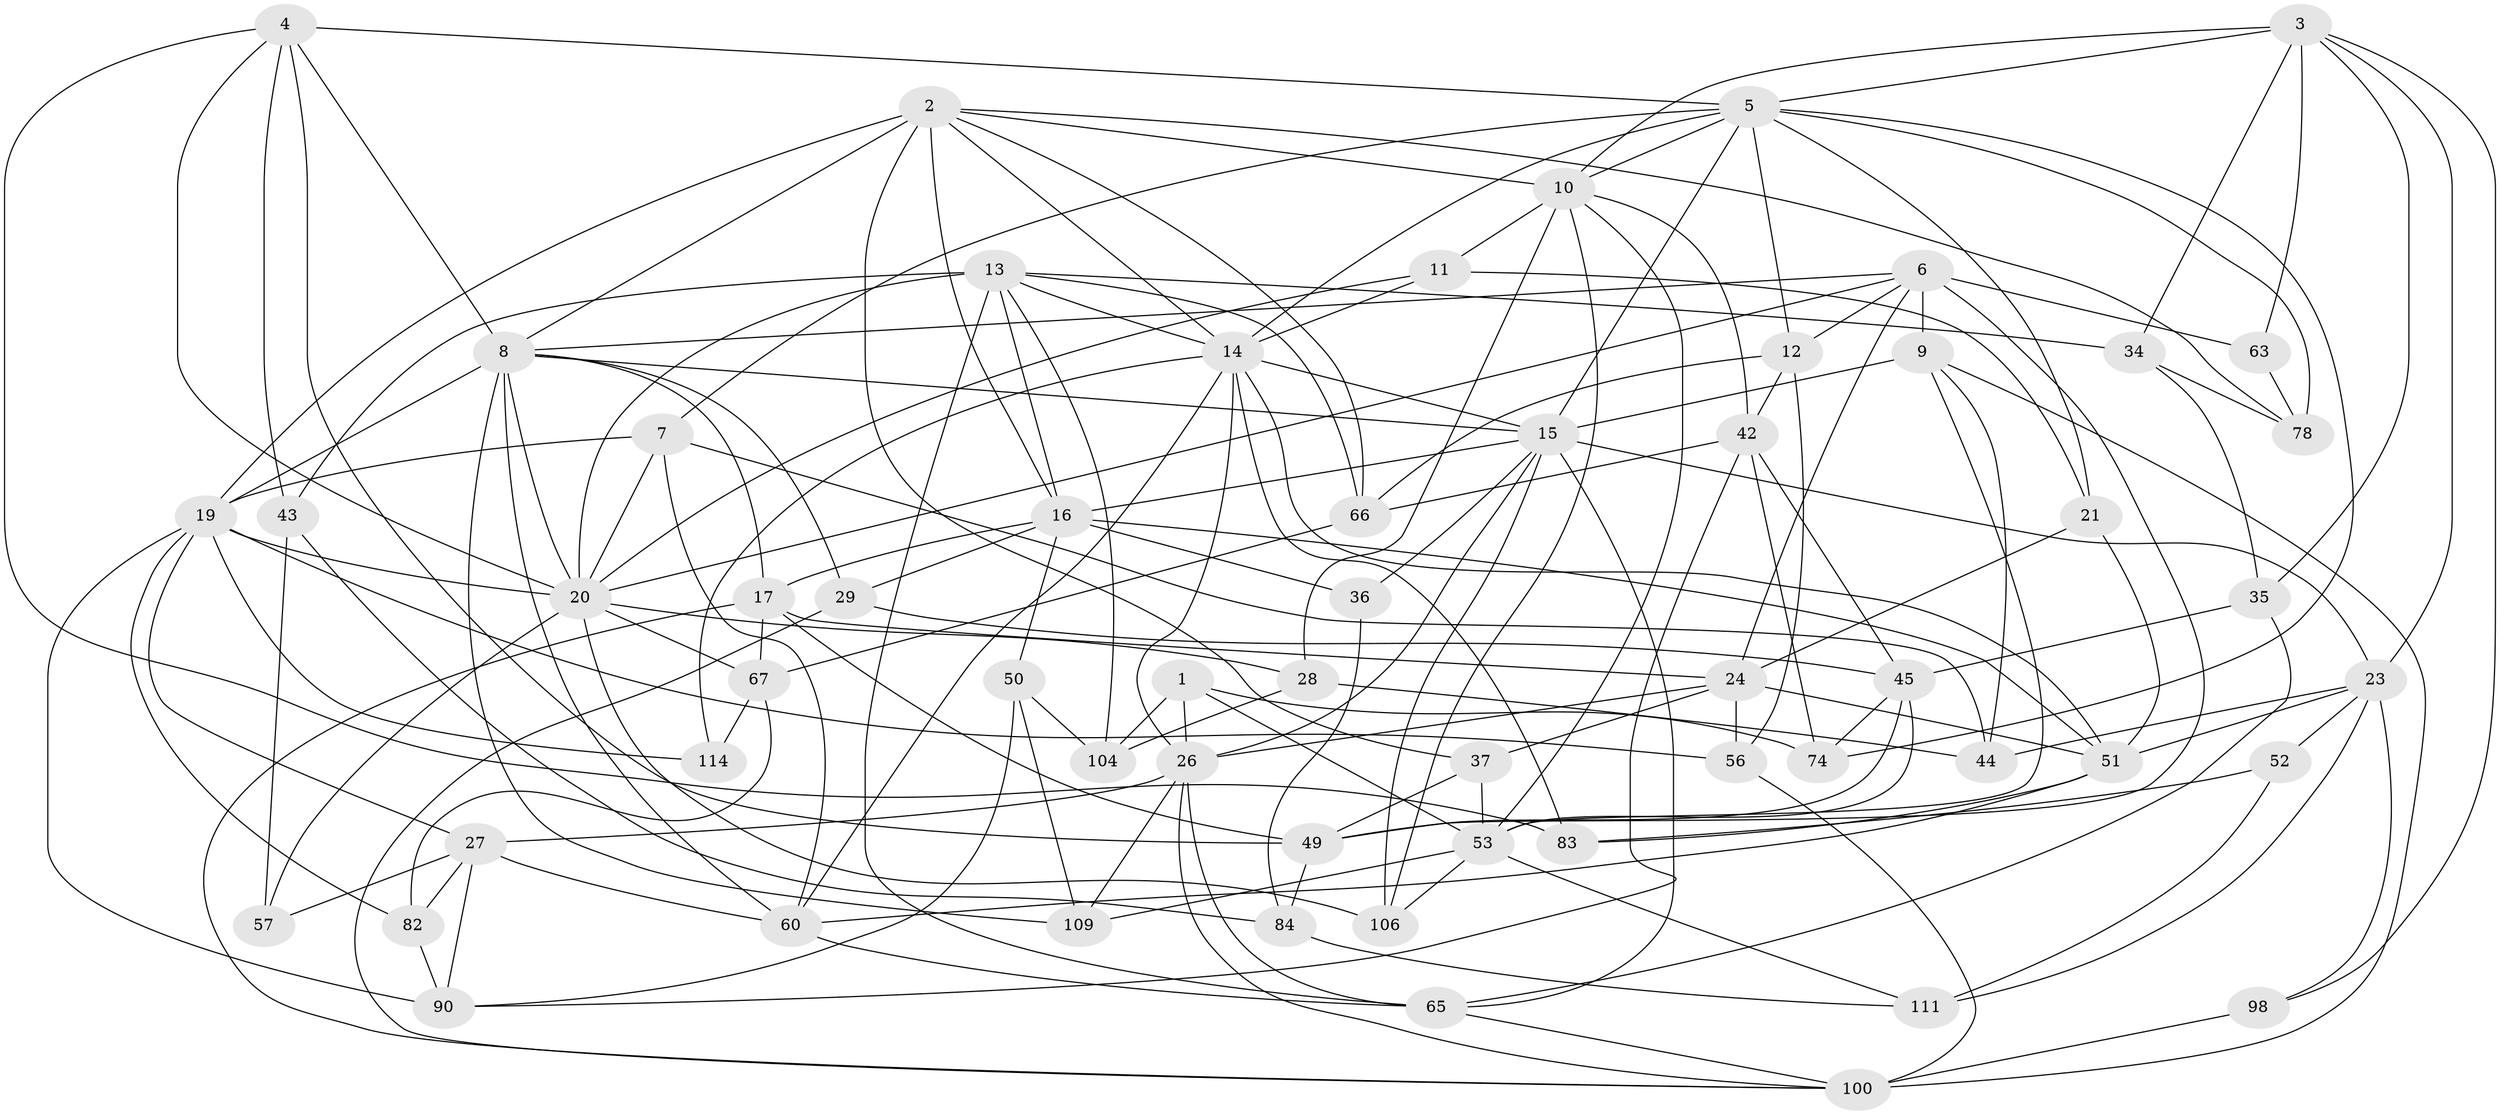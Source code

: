 // original degree distribution, {4: 1.0}
// Generated by graph-tools (version 1.1) at 2025/16/03/09/25 04:16:29]
// undirected, 59 vertices, 165 edges
graph export_dot {
graph [start="1"]
  node [color=gray90,style=filled];
  1;
  2 [super="+39"];
  3 [super="+40"];
  4 [super="+76"];
  5 [super="+79+58+32"];
  6 [super="+25+30"];
  7 [super="+47"];
  8 [super="+85+93"];
  9 [super="+38"];
  10 [super="+70+96"];
  11;
  12 [super="+69"];
  13 [super="+81+22"];
  14 [super="+68+116+33"];
  15 [super="+18+64"];
  16 [super="+62+99"];
  17 [super="+31"];
  19 [super="+48+89"];
  20 [super="+55+101"];
  21;
  23 [super="+41"];
  24 [super="+77"];
  26 [super="+87"];
  27 [super="+59"];
  28;
  29;
  34;
  35;
  36;
  37;
  42 [super="+61"];
  43;
  44;
  45 [super="+110"];
  49 [super="+103"];
  50;
  51 [super="+107+86"];
  52;
  53 [super="+54"];
  56;
  57;
  60 [super="+113"];
  63;
  65 [super="+71"];
  66 [super="+75"];
  67 [super="+117"];
  74;
  78;
  82;
  83;
  84;
  90 [super="+91"];
  98;
  100 [super="+102"];
  104;
  106;
  109;
  111;
  114;
  1 -- 53;
  1 -- 104;
  1 -- 74;
  1 -- 26;
  2 -- 37;
  2 -- 14;
  2 -- 19;
  2 -- 16;
  2 -- 66;
  2 -- 8;
  2 -- 10;
  2 -- 78;
  3 -- 23;
  3 -- 10;
  3 -- 5 [weight=2];
  3 -- 34;
  3 -- 35;
  3 -- 98;
  3 -- 63;
  4 -- 83;
  4 -- 43;
  4 -- 20;
  4 -- 8;
  4 -- 49;
  4 -- 5;
  5 -- 7 [weight=2];
  5 -- 74;
  5 -- 10;
  5 -- 21;
  5 -- 12;
  5 -- 78;
  5 -- 15;
  5 -- 14;
  6 -- 63 [weight=2];
  6 -- 9;
  6 -- 12;
  6 -- 49;
  6 -- 8;
  6 -- 20;
  6 -- 24;
  7 -- 20;
  7 -- 19;
  7 -- 44;
  7 -- 60;
  8 -- 17;
  8 -- 60;
  8 -- 15;
  8 -- 19;
  8 -- 20;
  8 -- 109;
  8 -- 29;
  9 -- 15 [weight=2];
  9 -- 100;
  9 -- 44;
  9 -- 53;
  10 -- 42;
  10 -- 28;
  10 -- 106;
  10 -- 11;
  10 -- 53;
  11 -- 21;
  11 -- 14;
  11 -- 20;
  12 -- 66 [weight=2];
  12 -- 56;
  12 -- 42;
  13 -- 65;
  13 -- 66;
  13 -- 43;
  13 -- 20;
  13 -- 14;
  13 -- 16;
  13 -- 34;
  13 -- 104;
  14 -- 51;
  14 -- 15;
  14 -- 26;
  14 -- 114;
  14 -- 83;
  14 -- 60;
  15 -- 65;
  15 -- 106;
  15 -- 16;
  15 -- 36 [weight=2];
  15 -- 23;
  15 -- 26;
  16 -- 51;
  16 -- 50;
  16 -- 29;
  16 -- 17;
  16 -- 36;
  17 -- 24;
  17 -- 67;
  17 -- 49;
  17 -- 100;
  19 -- 90 [weight=2];
  19 -- 20;
  19 -- 82;
  19 -- 114;
  19 -- 56;
  19 -- 27;
  20 -- 28;
  20 -- 67;
  20 -- 57 [weight=2];
  20 -- 106;
  21 -- 51;
  21 -- 24;
  23 -- 52 [weight=2];
  23 -- 44;
  23 -- 98;
  23 -- 51;
  23 -- 111;
  24 -- 51 [weight=2];
  24 -- 37;
  24 -- 56;
  24 -- 26;
  26 -- 27;
  26 -- 109;
  26 -- 65;
  26 -- 100;
  27 -- 82;
  27 -- 57;
  27 -- 90;
  27 -- 60;
  28 -- 104;
  28 -- 44;
  29 -- 45;
  29 -- 100;
  34 -- 35;
  34 -- 78;
  35 -- 65;
  35 -- 45;
  36 -- 84;
  37 -- 53;
  37 -- 49;
  42 -- 74;
  42 -- 66;
  42 -- 45;
  42 -- 90;
  43 -- 84;
  43 -- 57;
  45 -- 49;
  45 -- 74;
  45 -- 53;
  49 -- 84;
  50 -- 90;
  50 -- 109;
  50 -- 104;
  51 -- 83;
  51 -- 60;
  52 -- 83;
  52 -- 111;
  53 -- 109;
  53 -- 106;
  53 -- 111;
  56 -- 100;
  60 -- 65;
  63 -- 78;
  65 -- 100;
  66 -- 67;
  67 -- 82;
  67 -- 114 [weight=2];
  82 -- 90;
  84 -- 111;
  98 -- 100 [weight=2];
}

